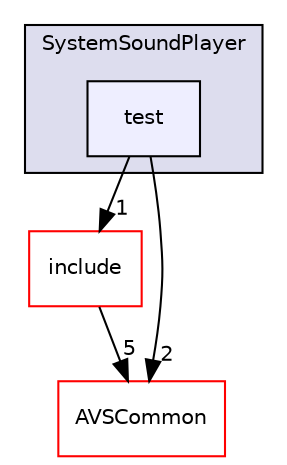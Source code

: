 digraph "/home/ANT.AMAZON.COM/womw/workplace/1.19_release/doxy/avs-device-sdk/ApplicationUtilities/SystemSoundPlayer/test" {
  compound=true
  node [ fontsize="10", fontname="Helvetica"];
  edge [ labelfontsize="10", labelfontname="Helvetica"];
  subgraph clusterdir_fc8c20e5d71619da5d4e3293dc378e56 {
    graph [ bgcolor="#ddddee", pencolor="black", label="SystemSoundPlayer" fontname="Helvetica", fontsize="10", URL="dir_fc8c20e5d71619da5d4e3293dc378e56.html"]
  dir_e3db16bc8abcdc58730a006bac59921f [shape=box, label="test", style="filled", fillcolor="#eeeeff", pencolor="black", URL="dir_e3db16bc8abcdc58730a006bac59921f.html"];
  }
  dir_d19411ffb58b9117a34e9aa8a9a1ec2a [shape=box label="include" fillcolor="white" style="filled" color="red" URL="dir_d19411ffb58b9117a34e9aa8a9a1ec2a.html"];
  dir_13e65effb2bde530b17b3d5eefcd0266 [shape=box label="AVSCommon" fillcolor="white" style="filled" color="red" URL="dir_13e65effb2bde530b17b3d5eefcd0266.html"];
  dir_d19411ffb58b9117a34e9aa8a9a1ec2a->dir_13e65effb2bde530b17b3d5eefcd0266 [headlabel="5", labeldistance=1.5 headhref="dir_000046_000017.html"];
  dir_e3db16bc8abcdc58730a006bac59921f->dir_d19411ffb58b9117a34e9aa8a9a1ec2a [headlabel="1", labeldistance=1.5 headhref="dir_000049_000046.html"];
  dir_e3db16bc8abcdc58730a006bac59921f->dir_13e65effb2bde530b17b3d5eefcd0266 [headlabel="2", labeldistance=1.5 headhref="dir_000049_000017.html"];
}
